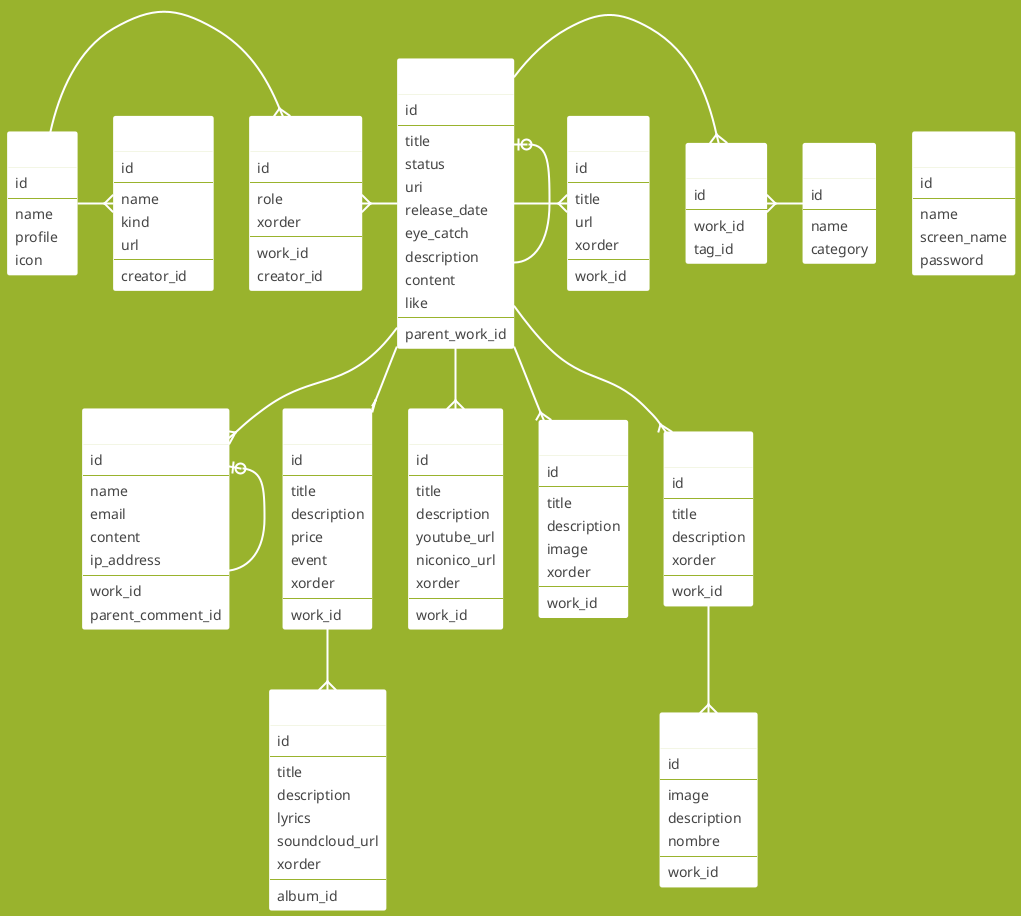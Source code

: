 @startuml

hide circle

skinparam Shadowing false
skinparam DefaultFontName "Ricty Diminished"
skinparam DefaultFontSize 14
skinparam DefaultFontStyle bold
skinparam classFontSize 16
skinparam classFontStyle bold
skinparam ArrowColor white
skinparam ArrowThickness 2
skinparam Padding 2
skinparam ClassBorderThickness 0

skinparam DefaultFontColor #444
skinparam BackgroundColor #99b32d
skinparam ClassBorderColor #99b32d
skinparam ClassHeaderBackgroundColor #c46
skinparam ClassBackgroundColor #fff
skinparam StereotypeCBackgroundColor #fff
skinparam classFontColor #fff

entity User {
  id
  --
  name
  screen_name
  password
}

entity Work {
  id
  --
  title
  status
  uri
  release_date
  eye_catch
  description
  content
  like
  --
  parent_work_id
}

entity Tag {
  id
  --
  name
  category
}

entity WorkTag {
  id
  --
  work_id
  tag_id
}

entity Comment {
  id
  --
  name
  email
  content
  ip_address
  --
  work_id
  parent_comment_id
}

entity WorkSite {
  id
  --
  title
  url
  xorder
  --
  work_id
}

entity Album {
  id
  --
  title
  description
  price
  event
  xorder
  --
  work_id
}

entity Music {
  id
  --
  title
  description
  lyrics
  soundcloud_url
  xorder
  --
  album_id
}

entity Movie {
  id
  --
  title
  description
  youtube_url
  niconico_url
  xorder
  --
  work_id
}

entity Artwork {
  id
  --
  title
  description
  image
  xorder
  --
  work_id
}

entity Comic {
  id
  --
  title
  description
  xorder
  --
  work_id
}

entity ComicPage {
  id
  --
  image
  description
  nombre
  --
  work_id
}

entity WorkCreator {
  id
  --
  role
  xorder
  --
  work_id
  creator_id
}

entity Creator {
  id
  --
  name
  profile
  icon
}

entity CreatorSite {
  id
  --
  name
  kind
  url
  --
  creator_id
}

Work -{ WorkTag
WorkTag }- Tag
Work --{ Comment
Comment |o- Comment
Work -{ WorkSite
Work --{ Album
Album --{ Music
Work --{ Artwork
Work --{ Movie
Work --{ Comic
Comic --{ ComicPage
Creator -{ WorkCreator
WorkCreator }- Work
Creator -{ CreatorSite
Work |o- Work

@enduml
